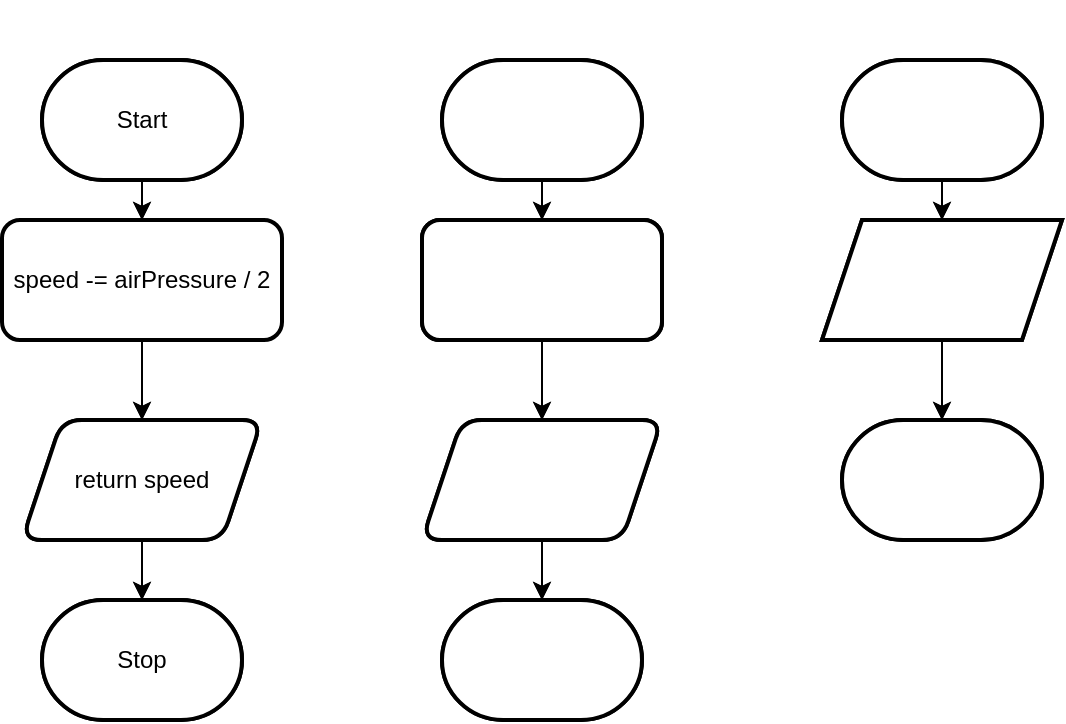 <mxfile>
    <diagram id="J7lP_qqQ_hyM6ZPVj329" name="Page-1">
        <mxGraphModel dx="786" dy="320" grid="1" gridSize="10" guides="1" tooltips="1" connect="1" arrows="1" fold="1" page="1" pageScale="1" pageWidth="827" pageHeight="1169" math="0" shadow="0">
            <root>
                <mxCell id="0"/>
                <mxCell id="1" parent="0"/>
                <mxCell id="4" value="" style="edgeStyle=none;html=1;" edge="1" parent="1" source="2" target="3">
                    <mxGeometry relative="1" as="geometry"/>
                </mxCell>
                <mxCell id="2" value="Start" style="strokeWidth=2;html=1;shape=mxgraph.flowchart.terminator;whiteSpace=wrap;" vertex="1" parent="1">
                    <mxGeometry x="40" y="30" width="100" height="60" as="geometry"/>
                </mxCell>
                <mxCell id="6" value="" style="edgeStyle=none;html=1;" edge="1" parent="1" source="3" target="5">
                    <mxGeometry relative="1" as="geometry"/>
                </mxCell>
                <mxCell id="3" value="speed -= airPressure / 2" style="rounded=1;whiteSpace=wrap;html=1;strokeWidth=2;" vertex="1" parent="1">
                    <mxGeometry x="20" y="110" width="140" height="60" as="geometry"/>
                </mxCell>
                <mxCell id="8" value="" style="edgeStyle=none;html=1;" edge="1" parent="1" source="5" target="7">
                    <mxGeometry relative="1" as="geometry"/>
                </mxCell>
                <mxCell id="5" value="return speed" style="shape=parallelogram;perimeter=parallelogramPerimeter;whiteSpace=wrap;html=1;fixedSize=1;rounded=1;strokeWidth=2;" vertex="1" parent="1">
                    <mxGeometry x="30" y="210" width="120" height="60" as="geometry"/>
                </mxCell>
                <mxCell id="7" value="Stop" style="strokeWidth=2;html=1;shape=mxgraph.flowchart.terminator;whiteSpace=wrap;" vertex="1" parent="1">
                    <mxGeometry x="40" y="300" width="100" height="60" as="geometry"/>
                </mxCell>
                <mxCell id="9" value="&lt;span style=&quot;font-family: Lato, sans-serif; font-size: 14.667px; font-style: normal; font-variant-ligatures: none; font-variant-caps: normal; font-weight: 400; letter-spacing: normal; orphans: 2; text-align: left; text-indent: 0px; text-transform: none; widows: 2; word-spacing: 0px; -webkit-text-stroke-width: 0px; text-decoration-thickness: initial; text-decoration-style: initial; text-decoration-color: initial; float: none; display: inline !important;&quot;&gt;&lt;font color=&quot;#ffffff&quot;&gt;Provide_Air&lt;/font&gt;&lt;/span&gt;" style="text;whiteSpace=wrap;html=1;" vertex="1" parent="1">
                    <mxGeometry x="55" width="70" height="30" as="geometry"/>
                </mxCell>
                <mxCell id="12" value="" style="edgeStyle=none;html=1;fontColor=#FFFFFF;" edge="1" parent="1" source="10" target="11">
                    <mxGeometry relative="1" as="geometry"/>
                </mxCell>
                <mxCell id="10" value="Start" style="strokeWidth=2;html=1;shape=mxgraph.flowchart.terminator;whiteSpace=wrap;fontColor=#FFFFFF;" vertex="1" parent="1">
                    <mxGeometry x="240" y="30" width="100" height="60" as="geometry"/>
                </mxCell>
                <mxCell id="14" value="" style="edgeStyle=none;html=1;fontColor=#FFFFFF;" edge="1" parent="1" source="11" target="13">
                    <mxGeometry relative="1" as="geometry"/>
                </mxCell>
                <mxCell id="11" value="cadence +=&amp;nbsp; appliedPower" style="rounded=1;whiteSpace=wrap;html=1;fontColor=#FFFFFF;strokeWidth=2;" vertex="1" parent="1">
                    <mxGeometry x="230" y="110" width="120" height="60" as="geometry"/>
                </mxCell>
                <mxCell id="17" value="" style="edgeStyle=none;html=1;fontColor=#FFFFFF;" edge="1" parent="1" source="13" target="16">
                    <mxGeometry relative="1" as="geometry"/>
                </mxCell>
                <mxCell id="13" value="return cadence" style="shape=parallelogram;perimeter=parallelogramPerimeter;whiteSpace=wrap;html=1;fixedSize=1;fontColor=#FFFFFF;rounded=1;strokeWidth=2;" vertex="1" parent="1">
                    <mxGeometry x="230" y="210" width="120" height="60" as="geometry"/>
                </mxCell>
                <mxCell id="16" value="Stop" style="strokeWidth=2;html=1;shape=mxgraph.flowchart.terminator;whiteSpace=wrap;fontColor=#FFFFFF;" vertex="1" parent="1">
                    <mxGeometry x="240" y="300" width="100" height="60" as="geometry"/>
                </mxCell>
                <mxCell id="18" value="&lt;font face=&quot;Lato, sans-serif&quot; color=&quot;#ffffff&quot;&gt;&lt;span style=&quot;font-size: 14.667px; font-variant-ligatures: none;&quot;&gt;Accelerate&lt;/span&gt;&lt;/font&gt;" style="text;whiteSpace=wrap;html=1;" vertex="1" parent="1">
                    <mxGeometry x="255" width="70" height="30" as="geometry"/>
                </mxCell>
                <mxCell id="21" value="" style="edgeStyle=none;html=1;fontColor=#FFFFFF;" edge="1" parent="1" source="19" target="20">
                    <mxGeometry relative="1" as="geometry"/>
                </mxCell>
                <mxCell id="19" value="Start" style="strokeWidth=2;html=1;shape=mxgraph.flowchart.terminator;whiteSpace=wrap;fontColor=#FFFFFF;" vertex="1" parent="1">
                    <mxGeometry x="440" y="30" width="100" height="60" as="geometry"/>
                </mxCell>
                <mxCell id="23" value="" style="edgeStyle=none;html=1;fontColor=#FFFFFF;" edge="1" parent="1" source="20" target="22">
                    <mxGeometry relative="1" as="geometry"/>
                </mxCell>
                <mxCell id="20" value="&quot;Ding, ding!\n&quot;" style="shape=parallelogram;perimeter=parallelogramPerimeter;whiteSpace=wrap;html=1;fixedSize=1;fontColor=#FFFFFF;strokeWidth=2;" vertex="1" parent="1">
                    <mxGeometry x="430" y="110" width="120" height="60" as="geometry"/>
                </mxCell>
                <mxCell id="22" value="Stop" style="strokeWidth=2;html=1;shape=mxgraph.flowchart.terminator;whiteSpace=wrap;fontColor=#FFFFFF;" vertex="1" parent="1">
                    <mxGeometry x="440" y="210" width="100" height="60" as="geometry"/>
                </mxCell>
                <mxCell id="25" value="&lt;font face=&quot;Lato, sans-serif&quot; color=&quot;#ffffff&quot;&gt;&lt;span style=&quot;font-size: 14.667px; font-variant-ligatures: none;&quot;&gt;Ring_Bell&lt;/span&gt;&lt;/font&gt;" style="text;whiteSpace=wrap;html=1;" vertex="1" parent="1">
                    <mxGeometry x="455" width="70" height="30" as="geometry"/>
                </mxCell>
                <mxCell id="27" value="" style="edgeStyle=none;html=1;" edge="1" parent="1" source="28">
                    <mxGeometry relative="1" as="geometry">
                        <mxPoint x="90" y="110" as="targetPoint"/>
                    </mxGeometry>
                </mxCell>
                <mxCell id="28" value="Start" style="strokeWidth=2;html=1;shape=mxgraph.flowchart.terminator;whiteSpace=wrap;" vertex="1" parent="1">
                    <mxGeometry x="40" y="30" width="100" height="60" as="geometry"/>
                </mxCell>
                <mxCell id="29" value="" style="edgeStyle=none;html=1;" edge="1" parent="1" target="31">
                    <mxGeometry relative="1" as="geometry">
                        <mxPoint x="90" y="170" as="sourcePoint"/>
                    </mxGeometry>
                </mxCell>
                <mxCell id="30" value="" style="edgeStyle=none;html=1;" edge="1" parent="1" source="31" target="32">
                    <mxGeometry relative="1" as="geometry"/>
                </mxCell>
                <mxCell id="31" value="return speed" style="shape=parallelogram;perimeter=parallelogramPerimeter;whiteSpace=wrap;html=1;fixedSize=1;rounded=1;strokeWidth=2;" vertex="1" parent="1">
                    <mxGeometry x="30" y="210" width="120" height="60" as="geometry"/>
                </mxCell>
                <mxCell id="32" value="Stop" style="strokeWidth=2;html=1;shape=mxgraph.flowchart.terminator;whiteSpace=wrap;" vertex="1" parent="1">
                    <mxGeometry x="40" y="300" width="100" height="60" as="geometry"/>
                </mxCell>
                <mxCell id="33" value="" style="edgeStyle=none;html=1;fontColor=#FFFFFF;" edge="1" parent="1" source="34" target="36">
                    <mxGeometry relative="1" as="geometry"/>
                </mxCell>
                <mxCell id="34" value="Start" style="strokeWidth=2;html=1;shape=mxgraph.flowchart.terminator;whiteSpace=wrap;fontColor=#FFFFFF;" vertex="1" parent="1">
                    <mxGeometry x="240" y="30" width="100" height="60" as="geometry"/>
                </mxCell>
                <mxCell id="35" value="" style="edgeStyle=none;html=1;fontColor=#FFFFFF;" edge="1" parent="1" source="36" target="38">
                    <mxGeometry relative="1" as="geometry"/>
                </mxCell>
                <mxCell id="36" value="cadence +=&amp;nbsp; appliedPower" style="rounded=1;whiteSpace=wrap;html=1;fontColor=#FFFFFF;strokeWidth=2;" vertex="1" parent="1">
                    <mxGeometry x="230" y="110" width="120" height="60" as="geometry"/>
                </mxCell>
                <mxCell id="37" value="" style="edgeStyle=none;html=1;fontColor=#FFFFFF;" edge="1" parent="1" source="38" target="39">
                    <mxGeometry relative="1" as="geometry"/>
                </mxCell>
                <mxCell id="38" value="return cadence" style="shape=parallelogram;perimeter=parallelogramPerimeter;whiteSpace=wrap;html=1;fixedSize=1;fontColor=#FFFFFF;rounded=1;strokeWidth=2;" vertex="1" parent="1">
                    <mxGeometry x="230" y="210" width="120" height="60" as="geometry"/>
                </mxCell>
                <mxCell id="39" value="Stop" style="strokeWidth=2;html=1;shape=mxgraph.flowchart.terminator;whiteSpace=wrap;fontColor=#FFFFFF;" vertex="1" parent="1">
                    <mxGeometry x="240" y="300" width="100" height="60" as="geometry"/>
                </mxCell>
                <mxCell id="40" value="" style="edgeStyle=none;html=1;fontColor=#FFFFFF;" edge="1" parent="1" source="41" target="43">
                    <mxGeometry relative="1" as="geometry"/>
                </mxCell>
                <mxCell id="41" value="Start" style="strokeWidth=2;html=1;shape=mxgraph.flowchart.terminator;whiteSpace=wrap;fontColor=#FFFFFF;" vertex="1" parent="1">
                    <mxGeometry x="440" y="30" width="100" height="60" as="geometry"/>
                </mxCell>
                <mxCell id="42" value="" style="edgeStyle=none;html=1;fontColor=#FFFFFF;" edge="1" parent="1" source="43" target="44">
                    <mxGeometry relative="1" as="geometry"/>
                </mxCell>
                <mxCell id="43" value="&quot;Ding, ding!\n&quot;" style="shape=parallelogram;perimeter=parallelogramPerimeter;whiteSpace=wrap;html=1;fixedSize=1;fontColor=#FFFFFF;strokeWidth=2;" vertex="1" parent="1">
                    <mxGeometry x="430" y="110" width="120" height="60" as="geometry"/>
                </mxCell>
                <mxCell id="44" value="Stop" style="strokeWidth=2;html=1;shape=mxgraph.flowchart.terminator;whiteSpace=wrap;fontColor=#FFFFFF;" vertex="1" parent="1">
                    <mxGeometry x="440" y="210" width="100" height="60" as="geometry"/>
                </mxCell>
            </root>
        </mxGraphModel>
    </diagram>
</mxfile>
